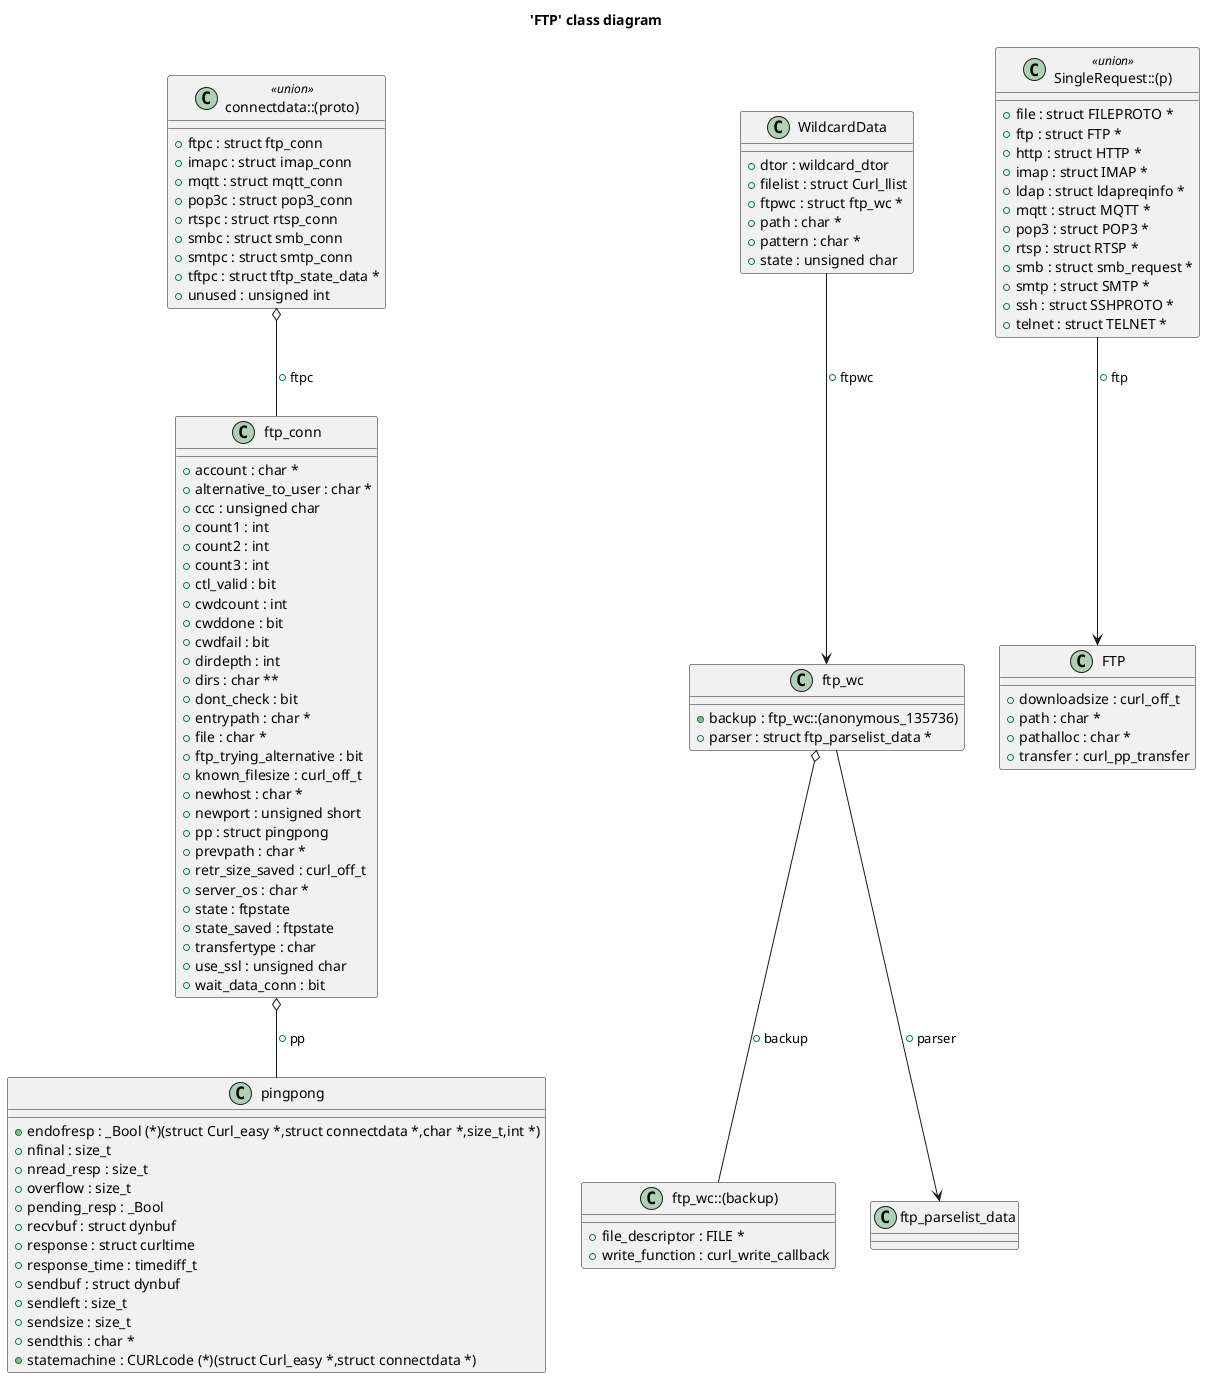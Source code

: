 @startuml
title 'FTP' class diagram
class "pingpong" as C_0002207462568950078434
class C_0002207462568950078434 [[https://github.com/curl/curl/blob/5691a6cf363242da38bd7e469b13a2e741a295c6/lib/pingpong.h#L49{pingpong}]] {
__
+endofresp : _Bool (*)(struct Curl_easy *,struct connectdata *,char *,size_t,int *) [[[https://github.com/curl/curl/blob/5691a6cf363242da38bd7e469b13a2e741a295c6/lib/pingpong.h#L71{endofresp}]]]
+nfinal : size_t [[[https://github.com/curl/curl/blob/5691a6cf363242da38bd7e469b13a2e741a295c6/lib/pingpong.h#L64{nfinal}]]]
+nread_resp : size_t [[[https://github.com/curl/curl/blob/5691a6cf363242da38bd7e469b13a2e741a295c6/lib/pingpong.h#L50{nread_resp}]]]
+overflow : size_t [[[https://github.com/curl/curl/blob/5691a6cf363242da38bd7e469b13a2e741a295c6/lib/pingpong.h#L63{overflow}]]]
+pending_resp : _Bool [[[https://github.com/curl/curl/blob/5691a6cf363242da38bd7e469b13a2e741a295c6/lib/pingpong.h#L51{pending_resp}]]]
+recvbuf : struct dynbuf [[[https://github.com/curl/curl/blob/5691a6cf363242da38bd7e469b13a2e741a295c6/lib/pingpong.h#L62{recvbuf}]]]
+response : struct curltime [[[https://github.com/curl/curl/blob/5691a6cf363242da38bd7e469b13a2e741a295c6/lib/pingpong.h#L57{response}]]]
+response_time : timediff_t [[[https://github.com/curl/curl/blob/5691a6cf363242da38bd7e469b13a2e741a295c6/lib/pingpong.h#L59{response_time}]]]
+sendbuf : struct dynbuf [[[https://github.com/curl/curl/blob/5691a6cf363242da38bd7e469b13a2e741a295c6/lib/pingpong.h#L61{sendbuf}]]]
+sendleft : size_t [[[https://github.com/curl/curl/blob/5691a6cf363242da38bd7e469b13a2e741a295c6/lib/pingpong.h#L55{sendleft}]]]
+sendsize : size_t [[[https://github.com/curl/curl/blob/5691a6cf363242da38bd7e469b13a2e741a295c6/lib/pingpong.h#L56{sendsize}]]]
+sendthis : char * [[[https://github.com/curl/curl/blob/5691a6cf363242da38bd7e469b13a2e741a295c6/lib/pingpong.h#L54{sendthis}]]]
+statemachine : CURLcode (*)(struct Curl_easy *,struct connectdata *) [[[https://github.com/curl/curl/blob/5691a6cf363242da38bd7e469b13a2e741a295c6/lib/pingpong.h#L70{statemachine}]]]
}
class "ftp_wc" as C_0000766231174526764217
class C_0000766231174526764217 [[https://github.com/curl/curl/blob/5691a6cf363242da38bd7e469b13a2e741a295c6/lib/ftp.h#L88{ftp_wc}]] {
__
+backup : ftp_wc::(anonymous_135736) [[[https://github.com/curl/curl/blob/5691a6cf363242da38bd7e469b13a2e741a295c6/lib/ftp.h#L94{backup}]]]
+parser : struct ftp_parselist_data * [[[https://github.com/curl/curl/blob/5691a6cf363242da38bd7e469b13a2e741a295c6/lib/ftp.h#L89{parser}]]]
}
class "ftp_wc::(backup)" as C_0001993365287056783127
class C_0001993365287056783127 [[https://github.com/curl/curl/blob/5691a6cf363242da38bd7e469b13a2e741a295c6/lib/ftp.h#L91{ftp_wc##(backup)}]] {
__
+file_descriptor : FILE * [[[https://github.com/curl/curl/blob/5691a6cf363242da38bd7e469b13a2e741a295c6/lib/ftp.h#L93{file_descriptor}]]]
+write_function : curl_write_callback [[[https://github.com/curl/curl/blob/5691a6cf363242da38bd7e469b13a2e741a295c6/lib/ftp.h#L92{write_function}]]]
}
class "FTP" as C_0000553547560001408592
class C_0000553547560001408592 [[https://github.com/curl/curl/blob/5691a6cf363242da38bd7e469b13a2e741a295c6/lib/ftp.h#L108{FTP}]] {
__
+downloadsize : curl_off_t [[[https://github.com/curl/curl/blob/5691a6cf363242da38bd7e469b13a2e741a295c6/lib/ftp.h#L115{downloadsize}]]]
+path : char * [[[https://github.com/curl/curl/blob/5691a6cf363242da38bd7e469b13a2e741a295c6/lib/ftp.h#L109{path}]]]
+pathalloc : char * [[[https://github.com/curl/curl/blob/5691a6cf363242da38bd7e469b13a2e741a295c6/lib/ftp.h#L110{pathalloc}]]]
+transfer : curl_pp_transfer [[[https://github.com/curl/curl/blob/5691a6cf363242da38bd7e469b13a2e741a295c6/lib/ftp.h#L114{transfer}]]]
}
class "ftp_conn" as C_0000515029739361633464
class C_0000515029739361633464 [[https://github.com/curl/curl/blob/5691a6cf363242da38bd7e469b13a2e741a295c6/lib/ftp.h#L121{ftp_conn}]] {
__
+account : char * [[[https://github.com/curl/curl/blob/5691a6cf363242da38bd7e469b13a2e741a295c6/lib/ftp.h#L123{account}]]]
+alternative_to_user : char * [[[https://github.com/curl/curl/blob/5691a6cf363242da38bd7e469b13a2e741a295c6/lib/ftp.h#L124{alternative_to_user}]]]
+ccc : unsigned char [[[https://github.com/curl/curl/blob/5691a6cf363242da38bd7e469b13a2e741a295c6/lib/ftp.h#L150{ccc}]]]
+count1 : int [[[https://github.com/curl/curl/blob/5691a6cf363242da38bd7e469b13a2e741a295c6/lib/ftp.h#L139{count1}]]]
+count2 : int [[[https://github.com/curl/curl/blob/5691a6cf363242da38bd7e469b13a2e741a295c6/lib/ftp.h#L140{count2}]]]
+count3 : int [[[https://github.com/curl/curl/blob/5691a6cf363242da38bd7e469b13a2e741a295c6/lib/ftp.h#L141{count3}]]]
+ctl_valid : bit [[[https://github.com/curl/curl/blob/5691a6cf363242da38bd7e469b13a2e741a295c6/lib/ftp.h#L155{ctl_valid}]]]
+cwdcount : int [[[https://github.com/curl/curl/blob/5691a6cf363242da38bd7e469b13a2e741a295c6/lib/ftp.h#L138{cwdcount}]]]
+cwddone : bit [[[https://github.com/curl/curl/blob/5691a6cf363242da38bd7e469b13a2e741a295c6/lib/ftp.h#L158{cwddone}]]]
+cwdfail : bit [[[https://github.com/curl/curl/blob/5691a6cf363242da38bd7e469b13a2e741a295c6/lib/ftp.h#L160{cwdfail}]]]
+dirdepth : int [[[https://github.com/curl/curl/blob/5691a6cf363242da38bd7e469b13a2e741a295c6/lib/ftp.h#L137{dirdepth}]]]
+dirs : char ** [[[https://github.com/curl/curl/blob/5691a6cf363242da38bd7e469b13a2e741a295c6/lib/ftp.h#L127{dirs}]]]
+dont_check : bit [[[https://github.com/curl/curl/blob/5691a6cf363242da38bd7e469b13a2e741a295c6/lib/ftp.h#L152{dont_check}]]]
+entrypath : char * [[[https://github.com/curl/curl/blob/5691a6cf363242da38bd7e469b13a2e741a295c6/lib/ftp.h#L125{entrypath}]]]
+file : char * [[[https://github.com/curl/curl/blob/5691a6cf363242da38bd7e469b13a2e741a295c6/lib/ftp.h#L126{file}]]]
+ftp_trying_alternative : bit [[[https://github.com/curl/curl/blob/5691a6cf363242da38bd7e469b13a2e741a295c6/lib/ftp.h#L151{ftp_trying_alternative}]]]
+known_filesize : curl_off_t [[[https://github.com/curl/curl/blob/5691a6cf363242da38bd7e469b13a2e741a295c6/lib/ftp.h#L134{known_filesize}]]]
+newhost : char * [[[https://github.com/curl/curl/blob/5691a6cf363242da38bd7e469b13a2e741a295c6/lib/ftp.h#L128{newhost}]]]
+newport : unsigned short [[[https://github.com/curl/curl/blob/5691a6cf363242da38bd7e469b13a2e741a295c6/lib/ftp.h#L144{newport}]]]
+pp : struct pingpong [[[https://github.com/curl/curl/blob/5691a6cf363242da38bd7e469b13a2e741a295c6/lib/ftp.h#L122{pp}]]]
+prevpath : char * [[[https://github.com/curl/curl/blob/5691a6cf363242da38bd7e469b13a2e741a295c6/lib/ftp.h#L129{prevpath}]]]
+retr_size_saved : curl_off_t [[[https://github.com/curl/curl/blob/5691a6cf363242da38bd7e469b13a2e741a295c6/lib/ftp.h#L132{retr_size_saved}]]]
+server_os : char * [[[https://github.com/curl/curl/blob/5691a6cf363242da38bd7e469b13a2e741a295c6/lib/ftp.h#L133{server_os}]]]
+state : ftpstate [[[https://github.com/curl/curl/blob/5691a6cf363242da38bd7e469b13a2e741a295c6/lib/ftp.h#L145{state}]]]
+state_saved : ftpstate [[[https://github.com/curl/curl/blob/5691a6cf363242da38bd7e469b13a2e741a295c6/lib/ftp.h#L146{state_saved}]]]
+transfertype : char [[[https://github.com/curl/curl/blob/5691a6cf363242da38bd7e469b13a2e741a295c6/lib/ftp.h#L130{transfertype}]]]
+use_ssl : unsigned char [[[https://github.com/curl/curl/blob/5691a6cf363242da38bd7e469b13a2e741a295c6/lib/ftp.h#L148{use_ssl}]]]
+wait_data_conn : bit [[[https://github.com/curl/curl/blob/5691a6cf363242da38bd7e469b13a2e741a295c6/lib/ftp.h#L162{wait_data_conn}]]]
}
class "WildcardData" as C_0001802892946476642248
class C_0001802892946476642248 [[https://github.com/curl/curl/blob/5691a6cf363242da38bd7e469b13a2e741a295c6/lib/ftplistparser.h#L59{WildcardData}]] {
__
+dtor : wildcard_dtor [[[https://github.com/curl/curl/blob/5691a6cf363242da38bd7e469b13a2e741a295c6/lib/ftplistparser.h#L64{dtor}]]]
+filelist : struct Curl_llist [[[https://github.com/curl/curl/blob/5691a6cf363242da38bd7e469b13a2e741a295c6/lib/ftplistparser.h#L62{filelist}]]]
+ftpwc : struct ftp_wc * [[[https://github.com/curl/curl/blob/5691a6cf363242da38bd7e469b13a2e741a295c6/lib/ftplistparser.h#L63{ftpwc}]]]
+path : char * [[[https://github.com/curl/curl/blob/5691a6cf363242da38bd7e469b13a2e741a295c6/lib/ftplistparser.h#L60{path}]]]
+pattern : char * [[[https://github.com/curl/curl/blob/5691a6cf363242da38bd7e469b13a2e741a295c6/lib/ftplistparser.h#L61{pattern}]]]
+state : unsigned char [[[https://github.com/curl/curl/blob/5691a6cf363242da38bd7e469b13a2e741a295c6/lib/ftplistparser.h#L65{state}]]]
}
class "SingleRequest::(p)" as C_0001779263015019569388
class C_0001779263015019569388 <<union>> [[https://github.com/curl/curl/blob/5691a6cf363242da38bd7e469b13a2e741a295c6/lib/urldata.h#L708{SingleRequest##(p)}]] {
__
+file : struct FILEPROTO * [[[https://github.com/curl/curl/blob/5691a6cf363242da38bd7e469b13a2e741a295c6/lib/urldata.h#L709{file}]]]
+ftp : struct FTP * [[[https://github.com/curl/curl/blob/5691a6cf363242da38bd7e469b13a2e741a295c6/lib/urldata.h#L710{ftp}]]]
+http : struct HTTP * [[[https://github.com/curl/curl/blob/5691a6cf363242da38bd7e469b13a2e741a295c6/lib/urldata.h#L711{http}]]]
+imap : struct IMAP * [[[https://github.com/curl/curl/blob/5691a6cf363242da38bd7e469b13a2e741a295c6/lib/urldata.h#L712{imap}]]]
+ldap : struct ldapreqinfo * [[[https://github.com/curl/curl/blob/5691a6cf363242da38bd7e469b13a2e741a295c6/lib/urldata.h#L713{ldap}]]]
+mqtt : struct MQTT * [[[https://github.com/curl/curl/blob/5691a6cf363242da38bd7e469b13a2e741a295c6/lib/urldata.h#L714{mqtt}]]]
+pop3 : struct POP3 * [[[https://github.com/curl/curl/blob/5691a6cf363242da38bd7e469b13a2e741a295c6/lib/urldata.h#L715{pop3}]]]
+rtsp : struct RTSP * [[[https://github.com/curl/curl/blob/5691a6cf363242da38bd7e469b13a2e741a295c6/lib/urldata.h#L716{rtsp}]]]
+smb : struct smb_request * [[[https://github.com/curl/curl/blob/5691a6cf363242da38bd7e469b13a2e741a295c6/lib/urldata.h#L717{smb}]]]
+smtp : struct SMTP * [[[https://github.com/curl/curl/blob/5691a6cf363242da38bd7e469b13a2e741a295c6/lib/urldata.h#L718{smtp}]]]
+ssh : struct SSHPROTO * [[[https://github.com/curl/curl/blob/5691a6cf363242da38bd7e469b13a2e741a295c6/lib/urldata.h#L719{ssh}]]]
+telnet : struct TELNET * [[[https://github.com/curl/curl/blob/5691a6cf363242da38bd7e469b13a2e741a295c6/lib/urldata.h#L720{telnet}]]]
}
class "connectdata::(proto)" as C_0001901686412072335200
class C_0001901686412072335200 <<union>> [[https://github.com/curl/curl/blob/5691a6cf363242da38bd7e469b13a2e741a295c6/lib/urldata.h#L1024{connectdata##(proto)}]] {
__
+ftpc : struct ftp_conn [[[https://github.com/curl/curl/blob/5691a6cf363242da38bd7e469b13a2e741a295c6/lib/urldata.h#L1026{ftpc}]]]
+imapc : struct imap_conn [[[https://github.com/curl/curl/blob/5691a6cf363242da38bd7e469b13a2e741a295c6/lib/urldata.h#L1035{imapc}]]]
+mqtt : struct mqtt_conn [[[https://github.com/curl/curl/blob/5691a6cf363242da38bd7e469b13a2e741a295c6/lib/urldata.h#L1056{mqtt}]]]
+pop3c : struct pop3_conn [[[https://github.com/curl/curl/blob/5691a6cf363242da38bd7e469b13a2e741a295c6/lib/urldata.h#L1038{pop3c}]]]
+rtspc : struct rtsp_conn [[[https://github.com/curl/curl/blob/5691a6cf363242da38bd7e469b13a2e741a295c6/lib/urldata.h#L1044{rtspc}]]]
+smbc : struct smb_conn [[[https://github.com/curl/curl/blob/5691a6cf363242da38bd7e469b13a2e741a295c6/lib/urldata.h#L1047{smbc}]]]
+smtpc : struct smtp_conn [[[https://github.com/curl/curl/blob/5691a6cf363242da38bd7e469b13a2e741a295c6/lib/urldata.h#L1041{smtpc}]]]
+tftpc : struct tftp_state_data * [[[https://github.com/curl/curl/blob/5691a6cf363242da38bd7e469b13a2e741a295c6/lib/urldata.h#L1032{tftpc}]]]
+unused : unsigned int [[[https://github.com/curl/curl/blob/5691a6cf363242da38bd7e469b13a2e741a295c6/lib/urldata.h#L1061{unused}]]]
}
class "ftp_parselist_data" as C_0002219168999048510385
class C_0002219168999048510385 [[https://github.com/curl/curl/blob/5691a6cf363242da38bd7e469b13a2e741a295c6/lib/ftp.h#L86{ftp_parselist_data}]] {
__
}
C_0000766231174526764217 --> C_0002219168999048510385 : +parser
C_0000766231174526764217 o-- C_0001993365287056783127 : +backup
C_0000515029739361633464 o-- C_0002207462568950078434 : +pp
C_0001802892946476642248 --> C_0000766231174526764217 : +ftpwc
C_0001779263015019569388 --> C_0000553547560001408592 : +ftp
C_0001901686412072335200 o-- C_0000515029739361633464 : +ftpc

'Generated with clang-uml, version 0.5.0-6-gd305902
'LLVM version Ubuntu clang version 17.0.6 (++20231209124227+6009708b4367-1~exp1~20231209124336.77)
@enduml
